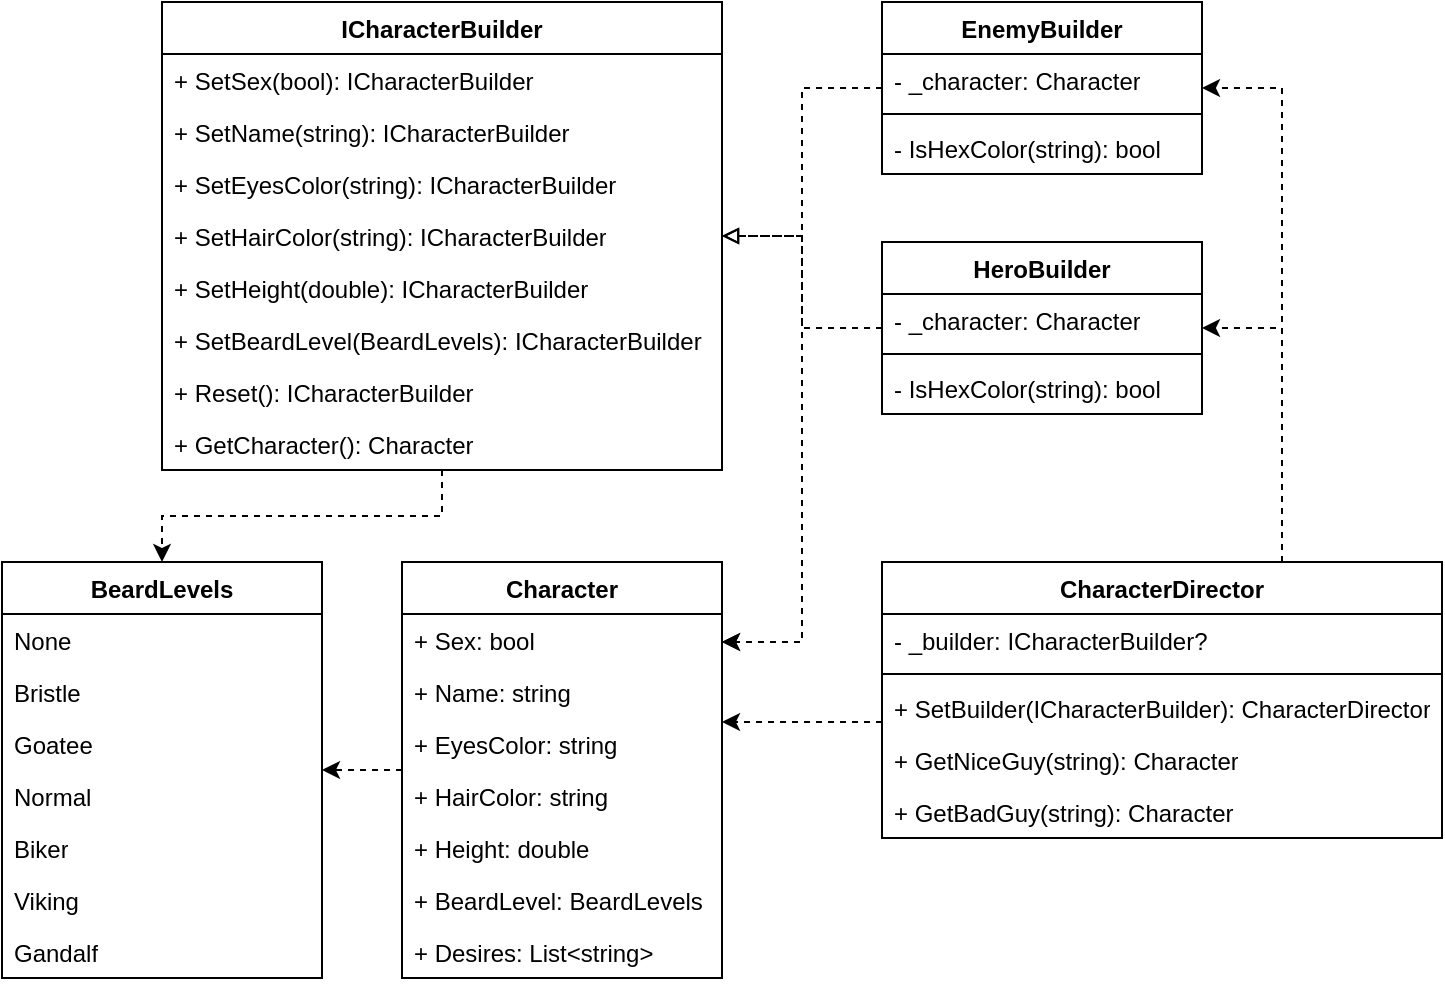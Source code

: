 <mxfile version="21.6.8" type="device">
  <diagram name="Page-1" id="_uipd1cLFk6Zeqa5_La_">
    <mxGraphModel dx="933" dy="1408" grid="1" gridSize="10" guides="1" tooltips="1" connect="1" arrows="1" fold="1" page="1" pageScale="1" pageWidth="827" pageHeight="1169" math="0" shadow="0">
      <root>
        <mxCell id="0" />
        <mxCell id="1" parent="0" />
        <mxCell id="nAh0eXc-LLc7VCkou1_p-73" style="edgeStyle=orthogonalEdgeStyle;rounded=0;orthogonalLoop=1;jettySize=auto;html=1;dashed=1;" edge="1" parent="1" source="nAh0eXc-LLc7VCkou1_p-5" target="nAh0eXc-LLc7VCkou1_p-26">
          <mxGeometry relative="1" as="geometry" />
        </mxCell>
        <mxCell id="nAh0eXc-LLc7VCkou1_p-5" value="ICharacterBuilder" style="swimlane;fontStyle=1;align=center;verticalAlign=top;childLayout=stackLayout;horizontal=1;startSize=26;horizontalStack=0;resizeParent=1;resizeParentMax=0;resizeLast=0;collapsible=1;marginBottom=0;whiteSpace=wrap;html=1;" vertex="1" parent="1">
          <mxGeometry x="120" y="160" width="280" height="234" as="geometry" />
        </mxCell>
        <mxCell id="nAh0eXc-LLc7VCkou1_p-6" value="+&amp;nbsp;SetSex(bool)&lt;span style=&quot;background-color: initial;&quot;&gt;:&amp;nbsp;&lt;/span&gt;ICharacterBuilder" style="text;strokeColor=none;fillColor=none;align=left;verticalAlign=top;spacingLeft=4;spacingRight=4;overflow=hidden;rotatable=0;points=[[0,0.5],[1,0.5]];portConstraint=eastwest;whiteSpace=wrap;html=1;" vertex="1" parent="nAh0eXc-LLc7VCkou1_p-5">
          <mxGeometry y="26" width="280" height="26" as="geometry" />
        </mxCell>
        <mxCell id="nAh0eXc-LLc7VCkou1_p-11" value="+&amp;nbsp;SetName&lt;span style=&quot;background-color: initial;&quot;&gt;(string)&lt;/span&gt;&lt;span style=&quot;background-color: initial;&quot;&gt;:&amp;nbsp;&lt;/span&gt;&lt;span style=&quot;background-color: initial;&quot;&gt;ICharacterBuilder&lt;/span&gt;" style="text;strokeColor=none;fillColor=none;align=left;verticalAlign=top;spacingLeft=4;spacingRight=4;overflow=hidden;rotatable=0;points=[[0,0.5],[1,0.5]];portConstraint=eastwest;whiteSpace=wrap;html=1;" vertex="1" parent="nAh0eXc-LLc7VCkou1_p-5">
          <mxGeometry y="52" width="280" height="26" as="geometry" />
        </mxCell>
        <mxCell id="nAh0eXc-LLc7VCkou1_p-10" value="+&amp;nbsp;SetEyesColor&lt;span style=&quot;background-color: initial;&quot;&gt;(string)&lt;/span&gt;&lt;span style=&quot;background-color: initial;&quot;&gt;:&amp;nbsp;&lt;/span&gt;&lt;span style=&quot;background-color: initial;&quot;&gt;ICharacterBuilder&lt;/span&gt;" style="text;strokeColor=none;fillColor=none;align=left;verticalAlign=top;spacingLeft=4;spacingRight=4;overflow=hidden;rotatable=0;points=[[0,0.5],[1,0.5]];portConstraint=eastwest;whiteSpace=wrap;html=1;" vertex="1" parent="nAh0eXc-LLc7VCkou1_p-5">
          <mxGeometry y="78" width="280" height="26" as="geometry" />
        </mxCell>
        <mxCell id="nAh0eXc-LLc7VCkou1_p-13" value="+&amp;nbsp;SetHairColor&lt;span style=&quot;background-color: initial;&quot;&gt;(string)&lt;/span&gt;&lt;span style=&quot;background-color: initial;&quot;&gt;:&amp;nbsp;&lt;/span&gt;&lt;span style=&quot;background-color: initial;&quot;&gt;ICharacterBuilder&lt;/span&gt;" style="text;strokeColor=none;fillColor=none;align=left;verticalAlign=top;spacingLeft=4;spacingRight=4;overflow=hidden;rotatable=0;points=[[0,0.5],[1,0.5]];portConstraint=eastwest;whiteSpace=wrap;html=1;" vertex="1" parent="nAh0eXc-LLc7VCkou1_p-5">
          <mxGeometry y="104" width="280" height="26" as="geometry" />
        </mxCell>
        <mxCell id="nAh0eXc-LLc7VCkou1_p-12" value="+&amp;nbsp;SetHeight&lt;span style=&quot;background-color: initial;&quot;&gt;(double)&lt;/span&gt;&lt;span style=&quot;background-color: initial;&quot;&gt;:&amp;nbsp;&lt;/span&gt;&lt;span style=&quot;background-color: initial;&quot;&gt;ICharacterBuilder&lt;/span&gt;" style="text;strokeColor=none;fillColor=none;align=left;verticalAlign=top;spacingLeft=4;spacingRight=4;overflow=hidden;rotatable=0;points=[[0,0.5],[1,0.5]];portConstraint=eastwest;whiteSpace=wrap;html=1;" vertex="1" parent="nAh0eXc-LLc7VCkou1_p-5">
          <mxGeometry y="130" width="280" height="26" as="geometry" />
        </mxCell>
        <mxCell id="nAh0eXc-LLc7VCkou1_p-9" value="+&amp;nbsp;SetBeardLevel&lt;span style=&quot;background-color: initial;&quot;&gt;(BeardLevels)&lt;/span&gt;&lt;span style=&quot;background-color: initial;&quot;&gt;:&amp;nbsp;&lt;/span&gt;&lt;span style=&quot;background-color: initial;&quot;&gt;ICharacterBuilder&lt;/span&gt;" style="text;strokeColor=none;fillColor=none;align=left;verticalAlign=top;spacingLeft=4;spacingRight=4;overflow=hidden;rotatable=0;points=[[0,0.5],[1,0.5]];portConstraint=eastwest;whiteSpace=wrap;html=1;" vertex="1" parent="nAh0eXc-LLc7VCkou1_p-5">
          <mxGeometry y="156" width="280" height="26" as="geometry" />
        </mxCell>
        <mxCell id="nAh0eXc-LLc7VCkou1_p-14" value="+&amp;nbsp;Reset&lt;span style=&quot;background-color: initial;&quot;&gt;()&lt;/span&gt;&lt;span style=&quot;background-color: initial;&quot;&gt;:&amp;nbsp;&lt;/span&gt;&lt;span style=&quot;background-color: initial;&quot;&gt;ICharacterBuilder&lt;/span&gt;" style="text;strokeColor=none;fillColor=none;align=left;verticalAlign=top;spacingLeft=4;spacingRight=4;overflow=hidden;rotatable=0;points=[[0,0.5],[1,0.5]];portConstraint=eastwest;whiteSpace=wrap;html=1;" vertex="1" parent="nAh0eXc-LLc7VCkou1_p-5">
          <mxGeometry y="182" width="280" height="26" as="geometry" />
        </mxCell>
        <mxCell id="nAh0eXc-LLc7VCkou1_p-15" value="+ GetCharacter&lt;span style=&quot;background-color: initial;&quot;&gt;()&lt;/span&gt;&lt;span style=&quot;background-color: initial;&quot;&gt;:&amp;nbsp;&lt;/span&gt;Character" style="text;strokeColor=none;fillColor=none;align=left;verticalAlign=top;spacingLeft=4;spacingRight=4;overflow=hidden;rotatable=0;points=[[0,0.5],[1,0.5]];portConstraint=eastwest;whiteSpace=wrap;html=1;" vertex="1" parent="nAh0eXc-LLc7VCkou1_p-5">
          <mxGeometry y="208" width="280" height="26" as="geometry" />
        </mxCell>
        <mxCell id="nAh0eXc-LLc7VCkou1_p-71" style="edgeStyle=orthogonalEdgeStyle;rounded=0;orthogonalLoop=1;jettySize=auto;html=1;dashed=1;" edge="1" parent="1" source="nAh0eXc-LLc7VCkou1_p-16" target="nAh0eXc-LLc7VCkou1_p-26">
          <mxGeometry relative="1" as="geometry" />
        </mxCell>
        <mxCell id="nAh0eXc-LLc7VCkou1_p-16" value="Character" style="swimlane;fontStyle=1;align=center;verticalAlign=top;childLayout=stackLayout;horizontal=1;startSize=26;horizontalStack=0;resizeParent=1;resizeParentMax=0;resizeLast=0;collapsible=1;marginBottom=0;whiteSpace=wrap;html=1;" vertex="1" parent="1">
          <mxGeometry x="240" y="440" width="160" height="208" as="geometry" />
        </mxCell>
        <mxCell id="nAh0eXc-LLc7VCkou1_p-17" value="+ Sex: bool&lt;br&gt;" style="text;strokeColor=none;fillColor=none;align=left;verticalAlign=top;spacingLeft=4;spacingRight=4;overflow=hidden;rotatable=0;points=[[0,0.5],[1,0.5]];portConstraint=eastwest;whiteSpace=wrap;html=1;" vertex="1" parent="nAh0eXc-LLc7VCkou1_p-16">
          <mxGeometry y="26" width="160" height="26" as="geometry" />
        </mxCell>
        <mxCell id="nAh0eXc-LLc7VCkou1_p-20" value="+ Name: string" style="text;strokeColor=none;fillColor=none;align=left;verticalAlign=top;spacingLeft=4;spacingRight=4;overflow=hidden;rotatable=0;points=[[0,0.5],[1,0.5]];portConstraint=eastwest;whiteSpace=wrap;html=1;" vertex="1" parent="nAh0eXc-LLc7VCkou1_p-16">
          <mxGeometry y="52" width="160" height="26" as="geometry" />
        </mxCell>
        <mxCell id="nAh0eXc-LLc7VCkou1_p-21" value="+ EyesColor: string" style="text;strokeColor=none;fillColor=none;align=left;verticalAlign=top;spacingLeft=4;spacingRight=4;overflow=hidden;rotatable=0;points=[[0,0.5],[1,0.5]];portConstraint=eastwest;whiteSpace=wrap;html=1;" vertex="1" parent="nAh0eXc-LLc7VCkou1_p-16">
          <mxGeometry y="78" width="160" height="26" as="geometry" />
        </mxCell>
        <mxCell id="nAh0eXc-LLc7VCkou1_p-22" value="+ HairColor: string" style="text;strokeColor=none;fillColor=none;align=left;verticalAlign=top;spacingLeft=4;spacingRight=4;overflow=hidden;rotatable=0;points=[[0,0.5],[1,0.5]];portConstraint=eastwest;whiteSpace=wrap;html=1;" vertex="1" parent="nAh0eXc-LLc7VCkou1_p-16">
          <mxGeometry y="104" width="160" height="26" as="geometry" />
        </mxCell>
        <mxCell id="nAh0eXc-LLc7VCkou1_p-23" value="+ Height: double" style="text;strokeColor=none;fillColor=none;align=left;verticalAlign=top;spacingLeft=4;spacingRight=4;overflow=hidden;rotatable=0;points=[[0,0.5],[1,0.5]];portConstraint=eastwest;whiteSpace=wrap;html=1;" vertex="1" parent="nAh0eXc-LLc7VCkou1_p-16">
          <mxGeometry y="130" width="160" height="26" as="geometry" />
        </mxCell>
        <mxCell id="nAh0eXc-LLc7VCkou1_p-24" value="+ BeardLevel: BeardLevels" style="text;strokeColor=none;fillColor=none;align=left;verticalAlign=top;spacingLeft=4;spacingRight=4;overflow=hidden;rotatable=0;points=[[0,0.5],[1,0.5]];portConstraint=eastwest;whiteSpace=wrap;html=1;" vertex="1" parent="nAh0eXc-LLc7VCkou1_p-16">
          <mxGeometry y="156" width="160" height="26" as="geometry" />
        </mxCell>
        <mxCell id="nAh0eXc-LLc7VCkou1_p-25" value="+ Desires: List&amp;lt;string&amp;gt;" style="text;strokeColor=none;fillColor=none;align=left;verticalAlign=top;spacingLeft=4;spacingRight=4;overflow=hidden;rotatable=0;points=[[0,0.5],[1,0.5]];portConstraint=eastwest;whiteSpace=wrap;html=1;" vertex="1" parent="nAh0eXc-LLc7VCkou1_p-16">
          <mxGeometry y="182" width="160" height="26" as="geometry" />
        </mxCell>
        <mxCell id="nAh0eXc-LLc7VCkou1_p-26" value="BeardLevels" style="swimlane;fontStyle=1;align=center;verticalAlign=top;childLayout=stackLayout;horizontal=1;startSize=26;horizontalStack=0;resizeParent=1;resizeParentMax=0;resizeLast=0;collapsible=1;marginBottom=0;whiteSpace=wrap;html=1;" vertex="1" parent="1">
          <mxGeometry x="40" y="440" width="160" height="208" as="geometry" />
        </mxCell>
        <mxCell id="nAh0eXc-LLc7VCkou1_p-27" value="None" style="text;strokeColor=none;fillColor=none;align=left;verticalAlign=top;spacingLeft=4;spacingRight=4;overflow=hidden;rotatable=0;points=[[0,0.5],[1,0.5]];portConstraint=eastwest;whiteSpace=wrap;html=1;" vertex="1" parent="nAh0eXc-LLc7VCkou1_p-26">
          <mxGeometry y="26" width="160" height="26" as="geometry" />
        </mxCell>
        <mxCell id="nAh0eXc-LLc7VCkou1_p-34" value="Bristle" style="text;strokeColor=none;fillColor=none;align=left;verticalAlign=top;spacingLeft=4;spacingRight=4;overflow=hidden;rotatable=0;points=[[0,0.5],[1,0.5]];portConstraint=eastwest;whiteSpace=wrap;html=1;" vertex="1" parent="nAh0eXc-LLc7VCkou1_p-26">
          <mxGeometry y="52" width="160" height="26" as="geometry" />
        </mxCell>
        <mxCell id="nAh0eXc-LLc7VCkou1_p-37" value="Goatee" style="text;strokeColor=none;fillColor=none;align=left;verticalAlign=top;spacingLeft=4;spacingRight=4;overflow=hidden;rotatable=0;points=[[0,0.5],[1,0.5]];portConstraint=eastwest;whiteSpace=wrap;html=1;" vertex="1" parent="nAh0eXc-LLc7VCkou1_p-26">
          <mxGeometry y="78" width="160" height="26" as="geometry" />
        </mxCell>
        <mxCell id="nAh0eXc-LLc7VCkou1_p-39" value="Normal" style="text;strokeColor=none;fillColor=none;align=left;verticalAlign=top;spacingLeft=4;spacingRight=4;overflow=hidden;rotatable=0;points=[[0,0.5],[1,0.5]];portConstraint=eastwest;whiteSpace=wrap;html=1;" vertex="1" parent="nAh0eXc-LLc7VCkou1_p-26">
          <mxGeometry y="104" width="160" height="26" as="geometry" />
        </mxCell>
        <mxCell id="nAh0eXc-LLc7VCkou1_p-38" value="Biker" style="text;strokeColor=none;fillColor=none;align=left;verticalAlign=top;spacingLeft=4;spacingRight=4;overflow=hidden;rotatable=0;points=[[0,0.5],[1,0.5]];portConstraint=eastwest;whiteSpace=wrap;html=1;" vertex="1" parent="nAh0eXc-LLc7VCkou1_p-26">
          <mxGeometry y="130" width="160" height="26" as="geometry" />
        </mxCell>
        <mxCell id="nAh0eXc-LLc7VCkou1_p-36" value="Viking" style="text;strokeColor=none;fillColor=none;align=left;verticalAlign=top;spacingLeft=4;spacingRight=4;overflow=hidden;rotatable=0;points=[[0,0.5],[1,0.5]];portConstraint=eastwest;whiteSpace=wrap;html=1;" vertex="1" parent="nAh0eXc-LLc7VCkou1_p-26">
          <mxGeometry y="156" width="160" height="26" as="geometry" />
        </mxCell>
        <mxCell id="nAh0eXc-LLc7VCkou1_p-35" value="Gandalf" style="text;strokeColor=none;fillColor=none;align=left;verticalAlign=top;spacingLeft=4;spacingRight=4;overflow=hidden;rotatable=0;points=[[0,0.5],[1,0.5]];portConstraint=eastwest;whiteSpace=wrap;html=1;" vertex="1" parent="nAh0eXc-LLc7VCkou1_p-26">
          <mxGeometry y="182" width="160" height="26" as="geometry" />
        </mxCell>
        <mxCell id="nAh0eXc-LLc7VCkou1_p-78" style="edgeStyle=orthogonalEdgeStyle;rounded=0;orthogonalLoop=1;jettySize=auto;html=1;endArrow=block;endFill=0;dashed=1;" edge="1" parent="1" source="nAh0eXc-LLc7VCkou1_p-41" target="nAh0eXc-LLc7VCkou1_p-5">
          <mxGeometry relative="1" as="geometry" />
        </mxCell>
        <mxCell id="nAh0eXc-LLc7VCkou1_p-80" style="edgeStyle=orthogonalEdgeStyle;rounded=0;orthogonalLoop=1;jettySize=auto;html=1;dashed=1;" edge="1" parent="1" source="nAh0eXc-LLc7VCkou1_p-41" target="nAh0eXc-LLc7VCkou1_p-16">
          <mxGeometry relative="1" as="geometry">
            <Array as="points">
              <mxPoint x="440" y="323" />
              <mxPoint x="440" y="480" />
            </Array>
          </mxGeometry>
        </mxCell>
        <mxCell id="nAh0eXc-LLc7VCkou1_p-41" value="HeroBuilder" style="swimlane;fontStyle=1;align=center;verticalAlign=top;childLayout=stackLayout;horizontal=1;startSize=26;horizontalStack=0;resizeParent=1;resizeParentMax=0;resizeLast=0;collapsible=1;marginBottom=0;whiteSpace=wrap;html=1;" vertex="1" parent="1">
          <mxGeometry x="480" y="280" width="160" height="86" as="geometry" />
        </mxCell>
        <mxCell id="nAh0eXc-LLc7VCkou1_p-42" value="- _character: Character" style="text;strokeColor=none;fillColor=none;align=left;verticalAlign=top;spacingLeft=4;spacingRight=4;overflow=hidden;rotatable=0;points=[[0,0.5],[1,0.5]];portConstraint=eastwest;whiteSpace=wrap;html=1;" vertex="1" parent="nAh0eXc-LLc7VCkou1_p-41">
          <mxGeometry y="26" width="160" height="26" as="geometry" />
        </mxCell>
        <mxCell id="nAh0eXc-LLc7VCkou1_p-49" value="" style="line;strokeWidth=1;fillColor=none;align=left;verticalAlign=middle;spacingTop=-1;spacingLeft=3;spacingRight=3;rotatable=0;labelPosition=right;points=[];portConstraint=eastwest;strokeColor=inherit;" vertex="1" parent="nAh0eXc-LLc7VCkou1_p-41">
          <mxGeometry y="52" width="160" height="8" as="geometry" />
        </mxCell>
        <mxCell id="nAh0eXc-LLc7VCkou1_p-48" value="- IsHexColor(string): bool" style="text;strokeColor=none;fillColor=none;align=left;verticalAlign=top;spacingLeft=4;spacingRight=4;overflow=hidden;rotatable=0;points=[[0,0.5],[1,0.5]];portConstraint=eastwest;whiteSpace=wrap;html=1;" vertex="1" parent="nAh0eXc-LLc7VCkou1_p-41">
          <mxGeometry y="60" width="160" height="26" as="geometry" />
        </mxCell>
        <mxCell id="nAh0eXc-LLc7VCkou1_p-77" style="edgeStyle=orthogonalEdgeStyle;rounded=0;orthogonalLoop=1;jettySize=auto;html=1;endArrow=block;endFill=0;dashed=1;" edge="1" parent="1" source="nAh0eXc-LLc7VCkou1_p-50" target="nAh0eXc-LLc7VCkou1_p-5">
          <mxGeometry relative="1" as="geometry" />
        </mxCell>
        <mxCell id="nAh0eXc-LLc7VCkou1_p-79" style="edgeStyle=orthogonalEdgeStyle;rounded=0;orthogonalLoop=1;jettySize=auto;html=1;dashed=1;" edge="1" parent="1" source="nAh0eXc-LLc7VCkou1_p-50" target="nAh0eXc-LLc7VCkou1_p-16">
          <mxGeometry relative="1" as="geometry">
            <Array as="points">
              <mxPoint x="440" y="203" />
              <mxPoint x="440" y="480" />
            </Array>
          </mxGeometry>
        </mxCell>
        <mxCell id="nAh0eXc-LLc7VCkou1_p-50" value="EnemyBuilder" style="swimlane;fontStyle=1;align=center;verticalAlign=top;childLayout=stackLayout;horizontal=1;startSize=26;horizontalStack=0;resizeParent=1;resizeParentMax=0;resizeLast=0;collapsible=1;marginBottom=0;whiteSpace=wrap;html=1;" vertex="1" parent="1">
          <mxGeometry x="480" y="160" width="160" height="86" as="geometry" />
        </mxCell>
        <mxCell id="nAh0eXc-LLc7VCkou1_p-51" value="- _character: Character" style="text;strokeColor=none;fillColor=none;align=left;verticalAlign=top;spacingLeft=4;spacingRight=4;overflow=hidden;rotatable=0;points=[[0,0.5],[1,0.5]];portConstraint=eastwest;whiteSpace=wrap;html=1;" vertex="1" parent="nAh0eXc-LLc7VCkou1_p-50">
          <mxGeometry y="26" width="160" height="26" as="geometry" />
        </mxCell>
        <mxCell id="nAh0eXc-LLc7VCkou1_p-52" value="" style="line;strokeWidth=1;fillColor=none;align=left;verticalAlign=middle;spacingTop=-1;spacingLeft=3;spacingRight=3;rotatable=0;labelPosition=right;points=[];portConstraint=eastwest;strokeColor=inherit;" vertex="1" parent="nAh0eXc-LLc7VCkou1_p-50">
          <mxGeometry y="52" width="160" height="8" as="geometry" />
        </mxCell>
        <mxCell id="nAh0eXc-LLc7VCkou1_p-53" value="- IsHexColor(string): bool" style="text;strokeColor=none;fillColor=none;align=left;verticalAlign=top;spacingLeft=4;spacingRight=4;overflow=hidden;rotatable=0;points=[[0,0.5],[1,0.5]];portConstraint=eastwest;whiteSpace=wrap;html=1;" vertex="1" parent="nAh0eXc-LLc7VCkou1_p-50">
          <mxGeometry y="60" width="160" height="26" as="geometry" />
        </mxCell>
        <mxCell id="nAh0eXc-LLc7VCkou1_p-82" style="edgeStyle=orthogonalEdgeStyle;rounded=0;orthogonalLoop=1;jettySize=auto;html=1;dashed=1;" edge="1" parent="1" source="nAh0eXc-LLc7VCkou1_p-56" target="nAh0eXc-LLc7VCkou1_p-41">
          <mxGeometry relative="1" as="geometry">
            <Array as="points">
              <mxPoint x="680" y="323" />
            </Array>
          </mxGeometry>
        </mxCell>
        <mxCell id="nAh0eXc-LLc7VCkou1_p-83" style="edgeStyle=orthogonalEdgeStyle;rounded=0;orthogonalLoop=1;jettySize=auto;html=1;dashed=1;" edge="1" parent="1" source="nAh0eXc-LLc7VCkou1_p-56" target="nAh0eXc-LLc7VCkou1_p-50">
          <mxGeometry relative="1" as="geometry">
            <Array as="points">
              <mxPoint x="680" y="203" />
            </Array>
          </mxGeometry>
        </mxCell>
        <mxCell id="nAh0eXc-LLc7VCkou1_p-56" value="CharacterDirector" style="swimlane;fontStyle=1;align=center;verticalAlign=top;childLayout=stackLayout;horizontal=1;startSize=26;horizontalStack=0;resizeParent=1;resizeParentMax=0;resizeLast=0;collapsible=1;marginBottom=0;whiteSpace=wrap;html=1;" vertex="1" parent="1">
          <mxGeometry x="480" y="440" width="280" height="138" as="geometry" />
        </mxCell>
        <mxCell id="nAh0eXc-LLc7VCkou1_p-57" value="- _builder: ICharacterBuilder?" style="text;strokeColor=none;fillColor=none;align=left;verticalAlign=top;spacingLeft=4;spacingRight=4;overflow=hidden;rotatable=0;points=[[0,0.5],[1,0.5]];portConstraint=eastwest;whiteSpace=wrap;html=1;" vertex="1" parent="nAh0eXc-LLc7VCkou1_p-56">
          <mxGeometry y="26" width="280" height="26" as="geometry" />
        </mxCell>
        <mxCell id="nAh0eXc-LLc7VCkou1_p-58" value="" style="line;strokeWidth=1;fillColor=none;align=left;verticalAlign=middle;spacingTop=-1;spacingLeft=3;spacingRight=3;rotatable=0;labelPosition=right;points=[];portConstraint=eastwest;strokeColor=inherit;" vertex="1" parent="nAh0eXc-LLc7VCkou1_p-56">
          <mxGeometry y="52" width="280" height="8" as="geometry" />
        </mxCell>
        <mxCell id="nAh0eXc-LLc7VCkou1_p-62" value="+ SetBuilder(ICharacterBuilder): CharacterDirector" style="text;strokeColor=none;fillColor=none;align=left;verticalAlign=top;spacingLeft=4;spacingRight=4;overflow=hidden;rotatable=0;points=[[0,0.5],[1,0.5]];portConstraint=eastwest;whiteSpace=wrap;html=1;" vertex="1" parent="nAh0eXc-LLc7VCkou1_p-56">
          <mxGeometry y="60" width="280" height="26" as="geometry" />
        </mxCell>
        <mxCell id="nAh0eXc-LLc7VCkou1_p-61" value="+ GetNiceGuy(string): Character" style="text;strokeColor=none;fillColor=none;align=left;verticalAlign=top;spacingLeft=4;spacingRight=4;overflow=hidden;rotatable=0;points=[[0,0.5],[1,0.5]];portConstraint=eastwest;whiteSpace=wrap;html=1;" vertex="1" parent="nAh0eXc-LLc7VCkou1_p-56">
          <mxGeometry y="86" width="280" height="26" as="geometry" />
        </mxCell>
        <mxCell id="nAh0eXc-LLc7VCkou1_p-59" value="+ GetBadGuy(string): Character" style="text;strokeColor=none;fillColor=none;align=left;verticalAlign=top;spacingLeft=4;spacingRight=4;overflow=hidden;rotatable=0;points=[[0,0.5],[1,0.5]];portConstraint=eastwest;whiteSpace=wrap;html=1;" vertex="1" parent="nAh0eXc-LLc7VCkou1_p-56">
          <mxGeometry y="112" width="280" height="26" as="geometry" />
        </mxCell>
        <mxCell id="nAh0eXc-LLc7VCkou1_p-81" style="edgeStyle=orthogonalEdgeStyle;rounded=0;orthogonalLoop=1;jettySize=auto;html=1;dashed=1;" edge="1" parent="1" source="nAh0eXc-LLc7VCkou1_p-62" target="nAh0eXc-LLc7VCkou1_p-16">
          <mxGeometry relative="1" as="geometry">
            <Array as="points">
              <mxPoint x="460" y="520" />
              <mxPoint x="460" y="520" />
            </Array>
          </mxGeometry>
        </mxCell>
      </root>
    </mxGraphModel>
  </diagram>
</mxfile>
